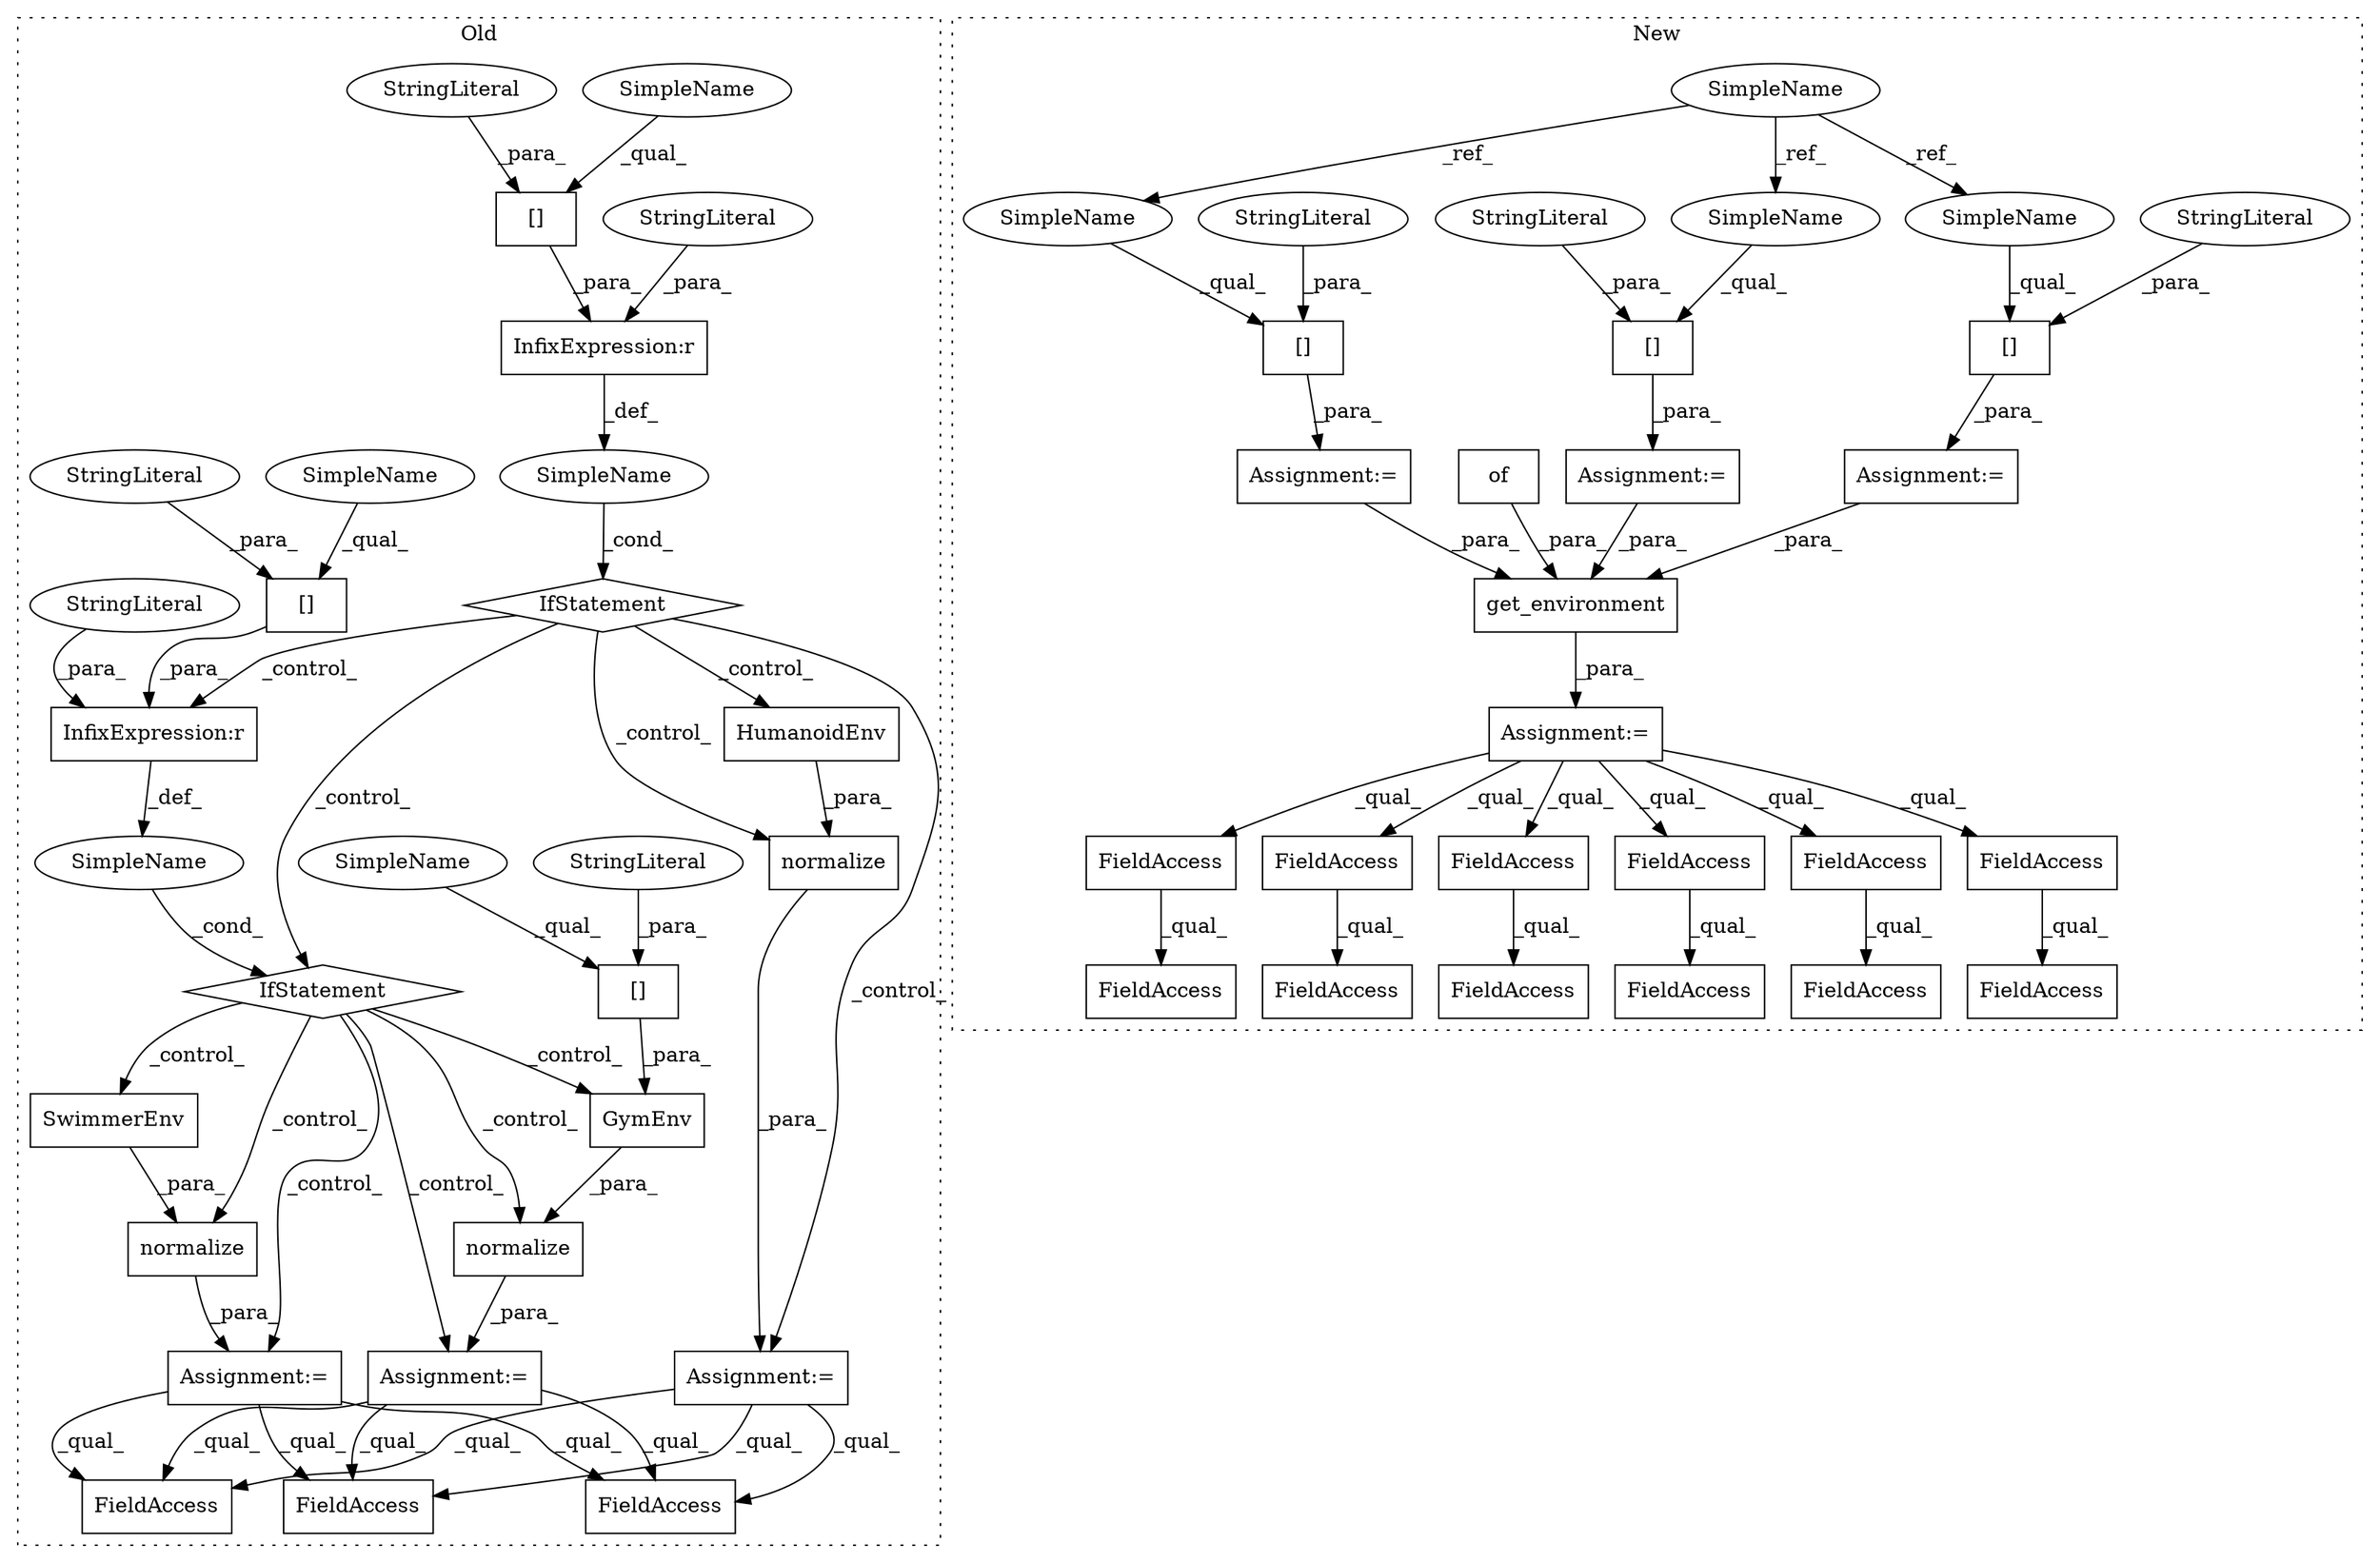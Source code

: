 digraph G {
subgraph cluster0 {
1 [label="[]" a="2" s="2691,2709" l="8,1" shape="box"];
3 [label="StringLiteral" a="45" s="2699" l="10" shape="ellipse"];
6 [label="[]" a="2" s="2809,2827" l="8,1" shape="box"];
7 [label="StringLiteral" a="45" s="2817" l="10" shape="ellipse"];
8 [label="[]" a="2" s="2592,2610" l="8,1" shape="box"];
9 [label="StringLiteral" a="45" s="2600" l="10" shape="ellipse"];
10 [label="InfixExpression:r" a="27" s="2611" l="4" shape="box"];
11 [label="StringLiteral" a="45" s="2615" l="16" shape="ellipse"];
12 [label="IfStatement" a="25" s="2588,2631" l="4,2" shape="diamond"];
13 [label="SimpleName" a="42" s="" l="" shape="ellipse"];
14 [label="SwimmerEnv" a="32" s="2753" l="12" shape="box"];
15 [label="SimpleName" a="42" s="" l="" shape="ellipse"];
16 [label="normalize" a="32" s="2743,2765" l="10,1" shape="box"];
17 [label="GymEnv" a="32" s="2802,2828" l="7,1" shape="box"];
18 [label="InfixExpression:r" a="27" s="2710" l="4" shape="box"];
20 [label="StringLiteral" a="45" s="2714" l="15" shape="ellipse"];
24 [label="HumanoidEnv" a="32" s="2655" l="13" shape="box"];
25 [label="FieldAccess" a="22" s="2894" l="8" shape="box"];
26 [label="normalize" a="32" s="2792,2829" l="10,1" shape="box"];
27 [label="IfStatement" a="25" s="2687,2729" l="4,2" shape="diamond"];
28 [label="normalize" a="32" s="2645,2668" l="10,1" shape="box"];
29 [label="Assignment:=" a="7" s="2742" l="1" shape="box"];
45 [label="Assignment:=" a="7" s="2791" l="1" shape="box"];
48 [label="Assignment:=" a="7" s="2644" l="1" shape="box"];
50 [label="FieldAccess" a="22" s="3191" l="8" shape="box"];
51 [label="FieldAccess" a="22" s="3254" l="8" shape="box"];
55 [label="SimpleName" a="42" s="2592" l="7" shape="ellipse"];
56 [label="SimpleName" a="42" s="2809" l="7" shape="ellipse"];
57 [label="SimpleName" a="42" s="2691" l="7" shape="ellipse"];
label = "Old";
style="dotted";
}
subgraph cluster1 {
2 [label="[]" a="2" s="2286,2300" l="8,1" shape="box"];
4 [label="StringLiteral" a="45" s="2294" l="6" shape="ellipse"];
5 [label="SimpleName" a="42" s="1740" l="7" shape="ellipse"];
19 [label="[]" a="2" s="2314,2330" l="8,1" shape="box"];
21 [label="StringLiteral" a="45" s="2322" l="8" shape="ellipse"];
22 [label="[]" a="2" s="2187,2205" l="8,1" shape="box"];
23 [label="StringLiteral" a="45" s="2195" l="10" shape="ellipse"];
30 [label="Assignment:=" a="7" s="2285" l="1" shape="box"];
31 [label="FieldAccess" a="22" s="2473" l="16" shape="box"];
32 [label="FieldAccess" a="22" s="2473" l="22" shape="box"];
33 [label="FieldAccess" a="22" s="2917" l="16" shape="box"];
34 [label="FieldAccess" a="22" s="2917" l="22" shape="box"];
35 [label="FieldAccess" a="22" s="2889" l="21" shape="box"];
36 [label="FieldAccess" a="22" s="2889" l="27" shape="box"];
37 [label="FieldAccess" a="22" s="2812" l="16" shape="box"];
38 [label="FieldAccess" a="22" s="2445" l="27" shape="box"];
39 [label="FieldAccess" a="22" s="2784" l="21" shape="box"];
40 [label="FieldAccess" a="22" s="2445" l="21" shape="box"];
41 [label="FieldAccess" a="22" s="2784" l="27" shape="box"];
42 [label="FieldAccess" a="22" s="2812" l="22" shape="box"];
43 [label="of" a="32" s="2382" l="4" shape="box"];
44 [label="Assignment:=" a="7" s="2340" l="1" shape="box"];
46 [label="Assignment:=" a="7" s="2186" l="1" shape="box"];
47 [label="Assignment:=" a="7" s="2313" l="1" shape="box"];
49 [label="get_environment" a="32" s="2341,2386" l="16,1" shape="box"];
52 [label="SimpleName" a="42" s="2286" l="7" shape="ellipse"];
53 [label="SimpleName" a="42" s="2314" l="7" shape="ellipse"];
54 [label="SimpleName" a="42" s="2187" l="7" shape="ellipse"];
label = "New";
style="dotted";
}
1 -> 18 [label="_para_"];
2 -> 30 [label="_para_"];
3 -> 1 [label="_para_"];
4 -> 2 [label="_para_"];
5 -> 52 [label="_ref_"];
5 -> 53 [label="_ref_"];
5 -> 54 [label="_ref_"];
6 -> 17 [label="_para_"];
7 -> 6 [label="_para_"];
8 -> 10 [label="_para_"];
9 -> 8 [label="_para_"];
10 -> 13 [label="_def_"];
11 -> 10 [label="_para_"];
12 -> 18 [label="_control_"];
12 -> 28 [label="_control_"];
12 -> 48 [label="_control_"];
12 -> 24 [label="_control_"];
12 -> 27 [label="_control_"];
13 -> 12 [label="_cond_"];
14 -> 16 [label="_para_"];
15 -> 27 [label="_cond_"];
16 -> 29 [label="_para_"];
17 -> 26 [label="_para_"];
18 -> 15 [label="_def_"];
19 -> 47 [label="_para_"];
20 -> 18 [label="_para_"];
21 -> 19 [label="_para_"];
22 -> 46 [label="_para_"];
23 -> 22 [label="_para_"];
24 -> 28 [label="_para_"];
26 -> 45 [label="_para_"];
27 -> 29 [label="_control_"];
27 -> 26 [label="_control_"];
27 -> 14 [label="_control_"];
27 -> 16 [label="_control_"];
27 -> 45 [label="_control_"];
27 -> 17 [label="_control_"];
28 -> 48 [label="_para_"];
29 -> 25 [label="_qual_"];
29 -> 50 [label="_qual_"];
29 -> 51 [label="_qual_"];
30 -> 49 [label="_para_"];
31 -> 32 [label="_qual_"];
33 -> 34 [label="_qual_"];
35 -> 36 [label="_qual_"];
37 -> 42 [label="_qual_"];
39 -> 41 [label="_qual_"];
40 -> 38 [label="_qual_"];
43 -> 49 [label="_para_"];
44 -> 37 [label="_qual_"];
44 -> 33 [label="_qual_"];
44 -> 35 [label="_qual_"];
44 -> 39 [label="_qual_"];
44 -> 31 [label="_qual_"];
44 -> 40 [label="_qual_"];
45 -> 50 [label="_qual_"];
45 -> 25 [label="_qual_"];
45 -> 51 [label="_qual_"];
46 -> 49 [label="_para_"];
47 -> 49 [label="_para_"];
48 -> 25 [label="_qual_"];
48 -> 50 [label="_qual_"];
48 -> 51 [label="_qual_"];
49 -> 44 [label="_para_"];
52 -> 2 [label="_qual_"];
53 -> 19 [label="_qual_"];
54 -> 22 [label="_qual_"];
55 -> 8 [label="_qual_"];
56 -> 6 [label="_qual_"];
57 -> 1 [label="_qual_"];
}